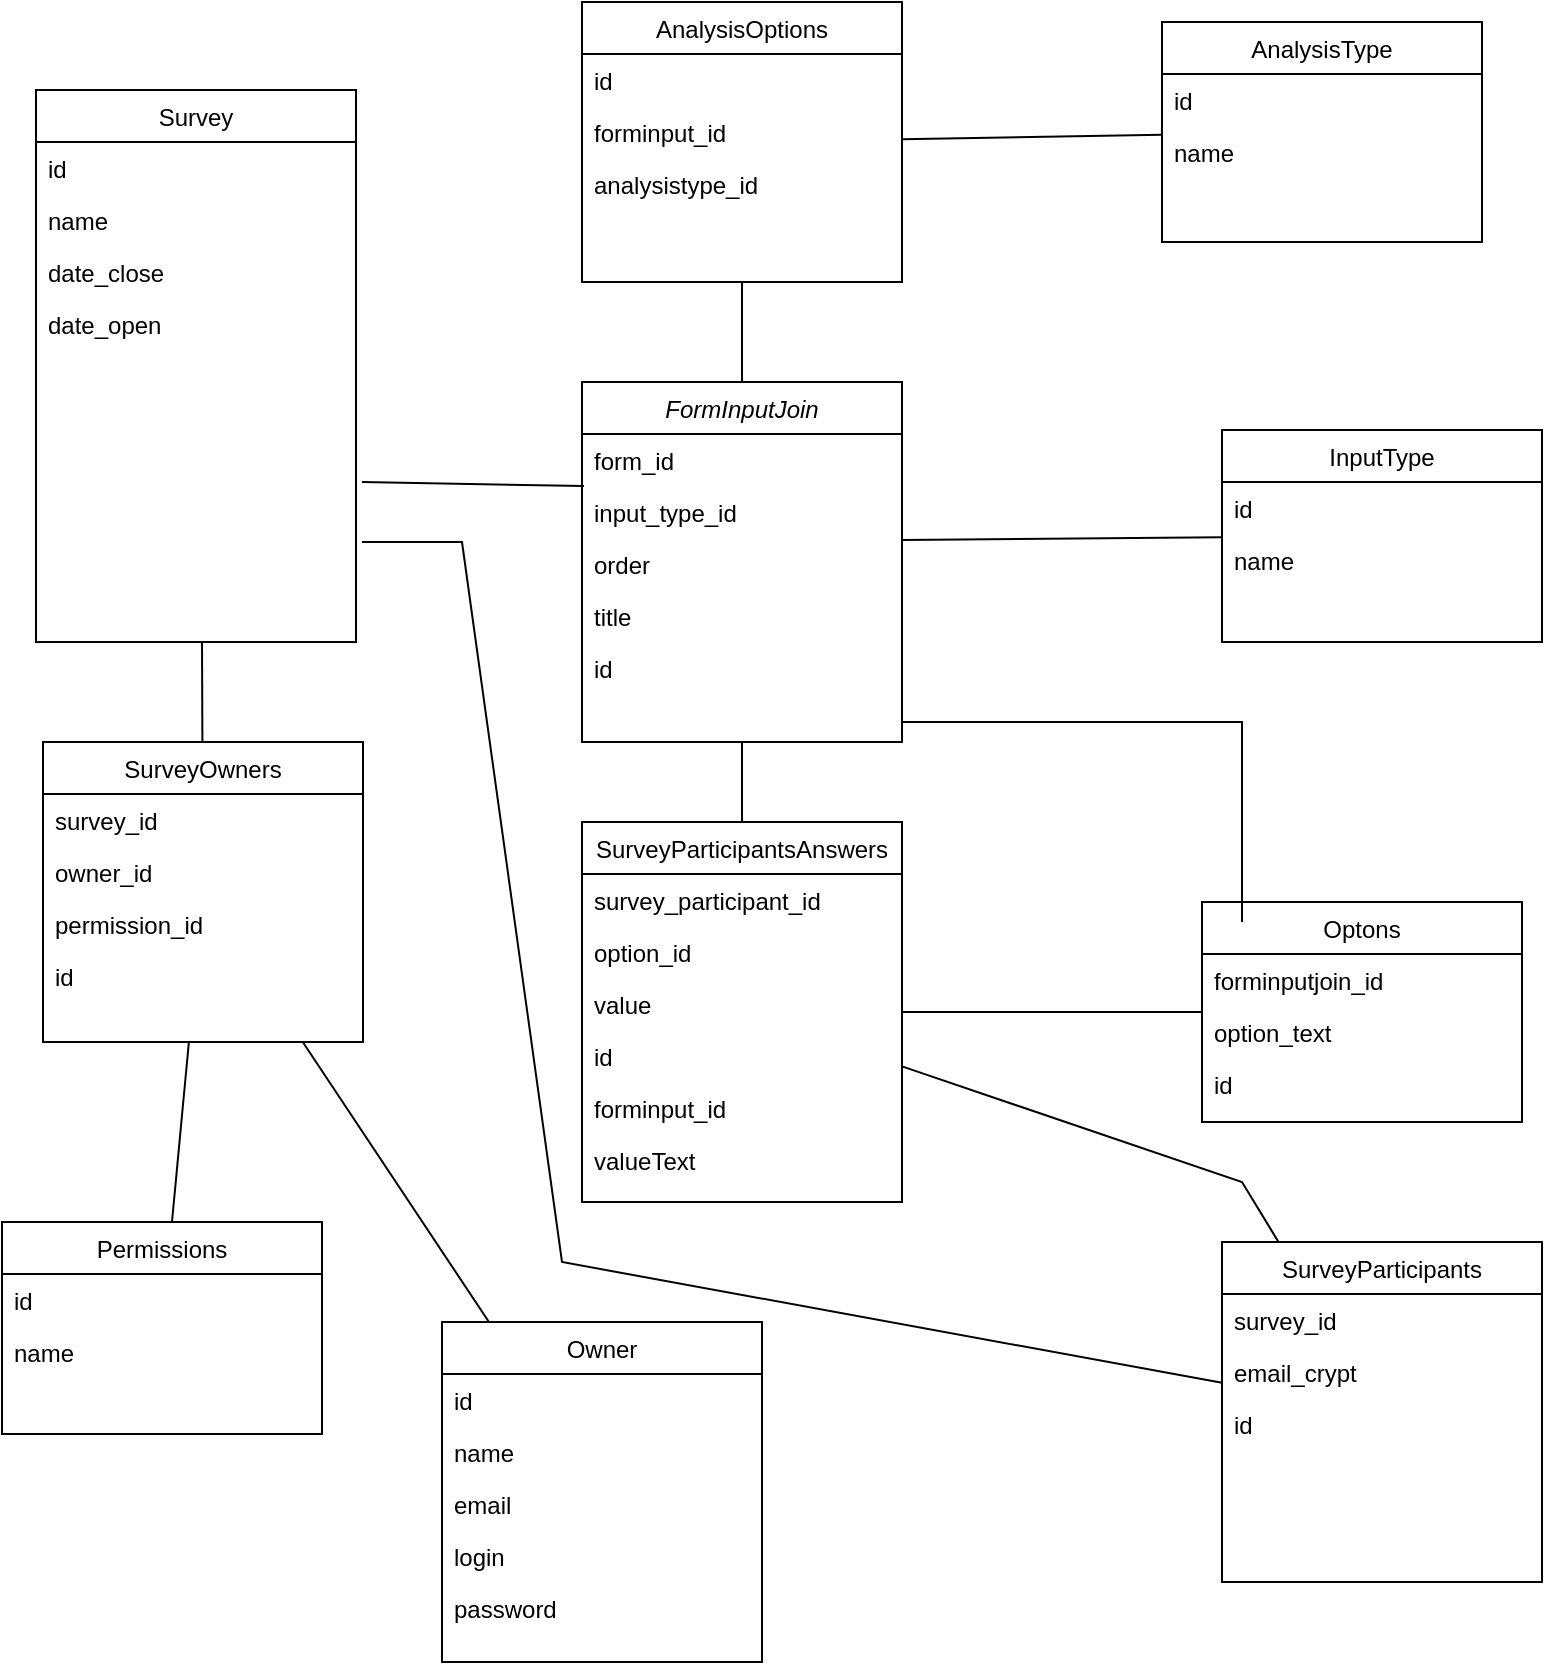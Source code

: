<mxfile version="22.0.4" type="github">
  <diagram id="C5RBs43oDa-KdzZeNtuy" name="Page-1">
    <mxGraphModel dx="1434" dy="726" grid="1" gridSize="10" guides="1" tooltips="1" connect="1" arrows="1" fold="1" page="1" pageScale="1" pageWidth="827" pageHeight="1169" math="0" shadow="0">
      <root>
        <mxCell id="WIyWlLk6GJQsqaUBKTNV-0" />
        <mxCell id="WIyWlLk6GJQsqaUBKTNV-1" parent="WIyWlLk6GJQsqaUBKTNV-0" />
        <mxCell id="zkfFHV4jXpPFQw0GAbJ--0" value="FormInputJoin" style="swimlane;fontStyle=2;align=center;verticalAlign=top;childLayout=stackLayout;horizontal=1;startSize=26;horizontalStack=0;resizeParent=1;resizeLast=0;collapsible=1;marginBottom=0;rounded=0;shadow=0;strokeWidth=1;" parent="WIyWlLk6GJQsqaUBKTNV-1" vertex="1">
          <mxGeometry x="310" y="270" width="160" height="180" as="geometry">
            <mxRectangle x="230" y="140" width="160" height="26" as="alternateBounds" />
          </mxGeometry>
        </mxCell>
        <mxCell id="zkfFHV4jXpPFQw0GAbJ--1" value="form_id" style="text;align=left;verticalAlign=top;spacingLeft=4;spacingRight=4;overflow=hidden;rotatable=0;points=[[0,0.5],[1,0.5]];portConstraint=eastwest;" parent="zkfFHV4jXpPFQw0GAbJ--0" vertex="1">
          <mxGeometry y="26" width="160" height="26" as="geometry" />
        </mxCell>
        <mxCell id="zkfFHV4jXpPFQw0GAbJ--2" value="input_type_id" style="text;align=left;verticalAlign=top;spacingLeft=4;spacingRight=4;overflow=hidden;rotatable=0;points=[[0,0.5],[1,0.5]];portConstraint=eastwest;rounded=0;shadow=0;html=0;" parent="zkfFHV4jXpPFQw0GAbJ--0" vertex="1">
          <mxGeometry y="52" width="160" height="26" as="geometry" />
        </mxCell>
        <mxCell id="zkfFHV4jXpPFQw0GAbJ--3" value="order" style="text;align=left;verticalAlign=top;spacingLeft=4;spacingRight=4;overflow=hidden;rotatable=0;points=[[0,0.5],[1,0.5]];portConstraint=eastwest;rounded=0;shadow=0;html=0;" parent="zkfFHV4jXpPFQw0GAbJ--0" vertex="1">
          <mxGeometry y="78" width="160" height="26" as="geometry" />
        </mxCell>
        <mxCell id="u7bgGWSY8uR-W4dwmGND-0" value="title" style="text;align=left;verticalAlign=top;spacingLeft=4;spacingRight=4;overflow=hidden;rotatable=0;points=[[0,0.5],[1,0.5]];portConstraint=eastwest;rounded=0;shadow=0;html=0;" parent="zkfFHV4jXpPFQw0GAbJ--0" vertex="1">
          <mxGeometry y="104" width="160" height="26" as="geometry" />
        </mxCell>
        <mxCell id="8-GbtZwTEeItu25B0TSr-12" value="id" style="text;align=left;verticalAlign=top;spacingLeft=4;spacingRight=4;overflow=hidden;rotatable=0;points=[[0,0.5],[1,0.5]];portConstraint=eastwest;rounded=0;shadow=0;html=0;" parent="zkfFHV4jXpPFQw0GAbJ--0" vertex="1">
          <mxGeometry y="130" width="160" height="26" as="geometry" />
        </mxCell>
        <mxCell id="zkfFHV4jXpPFQw0GAbJ--17" value="InputType" style="swimlane;fontStyle=0;align=center;verticalAlign=top;childLayout=stackLayout;horizontal=1;startSize=26;horizontalStack=0;resizeParent=1;resizeLast=0;collapsible=1;marginBottom=0;rounded=0;shadow=0;strokeWidth=1;" parent="WIyWlLk6GJQsqaUBKTNV-1" vertex="1">
          <mxGeometry x="630" y="294" width="160" height="106" as="geometry">
            <mxRectangle x="550" y="140" width="160" height="26" as="alternateBounds" />
          </mxGeometry>
        </mxCell>
        <mxCell id="zkfFHV4jXpPFQw0GAbJ--18" value="id&#xa;" style="text;align=left;verticalAlign=top;spacingLeft=4;spacingRight=4;overflow=hidden;rotatable=0;points=[[0,0.5],[1,0.5]];portConstraint=eastwest;" parent="zkfFHV4jXpPFQw0GAbJ--17" vertex="1">
          <mxGeometry y="26" width="160" height="26" as="geometry" />
        </mxCell>
        <mxCell id="zkfFHV4jXpPFQw0GAbJ--19" value="name" style="text;align=left;verticalAlign=top;spacingLeft=4;spacingRight=4;overflow=hidden;rotatable=0;points=[[0,0.5],[1,0.5]];portConstraint=eastwest;rounded=0;shadow=0;html=0;" parent="zkfFHV4jXpPFQw0GAbJ--17" vertex="1">
          <mxGeometry y="52" width="160" height="26" as="geometry" />
        </mxCell>
        <mxCell id="kOu6i0DTDplSP8PJNy0f-0" value="Survey" style="swimlane;fontStyle=0;align=center;verticalAlign=top;childLayout=stackLayout;horizontal=1;startSize=26;horizontalStack=0;resizeParent=1;resizeLast=0;collapsible=1;marginBottom=0;rounded=0;shadow=0;strokeWidth=1;" parent="WIyWlLk6GJQsqaUBKTNV-1" vertex="1">
          <mxGeometry x="37" y="124" width="160" height="276" as="geometry">
            <mxRectangle x="550" y="140" width="160" height="26" as="alternateBounds" />
          </mxGeometry>
        </mxCell>
        <mxCell id="kOu6i0DTDplSP8PJNy0f-1" value="id&#xa;" style="text;align=left;verticalAlign=top;spacingLeft=4;spacingRight=4;overflow=hidden;rotatable=0;points=[[0,0.5],[1,0.5]];portConstraint=eastwest;" parent="kOu6i0DTDplSP8PJNy0f-0" vertex="1">
          <mxGeometry y="26" width="160" height="26" as="geometry" />
        </mxCell>
        <mxCell id="kOu6i0DTDplSP8PJNy0f-2" value="name" style="text;align=left;verticalAlign=top;spacingLeft=4;spacingRight=4;overflow=hidden;rotatable=0;points=[[0,0.5],[1,0.5]];portConstraint=eastwest;rounded=0;shadow=0;html=0;" parent="kOu6i0DTDplSP8PJNy0f-0" vertex="1">
          <mxGeometry y="52" width="160" height="26" as="geometry" />
        </mxCell>
        <mxCell id="kOu6i0DTDplSP8PJNy0f-6" value="date_close" style="text;align=left;verticalAlign=top;spacingLeft=4;spacingRight=4;overflow=hidden;rotatable=0;points=[[0,0.5],[1,0.5]];portConstraint=eastwest;rounded=0;shadow=0;html=0;" parent="kOu6i0DTDplSP8PJNy0f-0" vertex="1">
          <mxGeometry y="78" width="160" height="26" as="geometry" />
        </mxCell>
        <mxCell id="kOu6i0DTDplSP8PJNy0f-7" value="date_open" style="text;align=left;verticalAlign=top;spacingLeft=4;spacingRight=4;overflow=hidden;rotatable=0;points=[[0,0.5],[1,0.5]];portConstraint=eastwest;rounded=0;shadow=0;html=0;" parent="kOu6i0DTDplSP8PJNy0f-0" vertex="1">
          <mxGeometry y="104" width="160" height="26" as="geometry" />
        </mxCell>
        <mxCell id="kOu6i0DTDplSP8PJNy0f-10" value="" style="endArrow=none;html=1;rounded=0;entryX=0.006;entryY=0;entryDx=0;entryDy=0;entryPerimeter=0;" parent="WIyWlLk6GJQsqaUBKTNV-1" target="zkfFHV4jXpPFQw0GAbJ--2" edge="1">
          <mxGeometry width="50" height="50" relative="1" as="geometry">
            <mxPoint x="200" y="320" as="sourcePoint" />
            <mxPoint x="440" y="400" as="targetPoint" />
          </mxGeometry>
        </mxCell>
        <mxCell id="u7bgGWSY8uR-W4dwmGND-2" value="Owner" style="swimlane;fontStyle=0;align=center;verticalAlign=top;childLayout=stackLayout;horizontal=1;startSize=26;horizontalStack=0;resizeParent=1;resizeLast=0;collapsible=1;marginBottom=0;rounded=0;shadow=0;strokeWidth=1;" parent="WIyWlLk6GJQsqaUBKTNV-1" vertex="1">
          <mxGeometry x="240" y="740" width="160" height="170" as="geometry">
            <mxRectangle x="550" y="140" width="160" height="26" as="alternateBounds" />
          </mxGeometry>
        </mxCell>
        <mxCell id="u7bgGWSY8uR-W4dwmGND-3" value="id&#xa;" style="text;align=left;verticalAlign=top;spacingLeft=4;spacingRight=4;overflow=hidden;rotatable=0;points=[[0,0.5],[1,0.5]];portConstraint=eastwest;" parent="u7bgGWSY8uR-W4dwmGND-2" vertex="1">
          <mxGeometry y="26" width="160" height="26" as="geometry" />
        </mxCell>
        <mxCell id="u7bgGWSY8uR-W4dwmGND-5" value="name" style="text;align=left;verticalAlign=top;spacingLeft=4;spacingRight=4;overflow=hidden;rotatable=0;points=[[0,0.5],[1,0.5]];portConstraint=eastwest;rounded=0;shadow=0;html=0;" parent="u7bgGWSY8uR-W4dwmGND-2" vertex="1">
          <mxGeometry y="52" width="160" height="26" as="geometry" />
        </mxCell>
        <mxCell id="u7bgGWSY8uR-W4dwmGND-6" value="email" style="text;align=left;verticalAlign=top;spacingLeft=4;spacingRight=4;overflow=hidden;rotatable=0;points=[[0,0.5],[1,0.5]];portConstraint=eastwest;rounded=0;shadow=0;html=0;" parent="u7bgGWSY8uR-W4dwmGND-2" vertex="1">
          <mxGeometry y="78" width="160" height="26" as="geometry" />
        </mxCell>
        <mxCell id="u7bgGWSY8uR-W4dwmGND-7" value="login" style="text;align=left;verticalAlign=top;spacingLeft=4;spacingRight=4;overflow=hidden;rotatable=0;points=[[0,0.5],[1,0.5]];portConstraint=eastwest;rounded=0;shadow=0;html=0;" parent="u7bgGWSY8uR-W4dwmGND-2" vertex="1">
          <mxGeometry y="104" width="160" height="26" as="geometry" />
        </mxCell>
        <mxCell id="u7bgGWSY8uR-W4dwmGND-8" value="password" style="text;align=left;verticalAlign=top;spacingLeft=4;spacingRight=4;overflow=hidden;rotatable=0;points=[[0,0.5],[1,0.5]];portConstraint=eastwest;rounded=0;shadow=0;html=0;" parent="u7bgGWSY8uR-W4dwmGND-2" vertex="1">
          <mxGeometry y="130" width="160" height="26" as="geometry" />
        </mxCell>
        <mxCell id="u7bgGWSY8uR-W4dwmGND-10" value="SurveyOwners" style="swimlane;fontStyle=0;align=center;verticalAlign=top;childLayout=stackLayout;horizontal=1;startSize=26;horizontalStack=0;resizeParent=1;resizeLast=0;collapsible=1;marginBottom=0;rounded=0;shadow=0;strokeWidth=1;" parent="WIyWlLk6GJQsqaUBKTNV-1" vertex="1">
          <mxGeometry x="40.5" y="450" width="160" height="150" as="geometry">
            <mxRectangle x="550" y="140" width="160" height="26" as="alternateBounds" />
          </mxGeometry>
        </mxCell>
        <mxCell id="u7bgGWSY8uR-W4dwmGND-11" value="survey_id" style="text;align=left;verticalAlign=top;spacingLeft=4;spacingRight=4;overflow=hidden;rotatable=0;points=[[0,0.5],[1,0.5]];portConstraint=eastwest;" parent="u7bgGWSY8uR-W4dwmGND-10" vertex="1">
          <mxGeometry y="26" width="160" height="26" as="geometry" />
        </mxCell>
        <mxCell id="u7bgGWSY8uR-W4dwmGND-12" value="owner_id" style="text;align=left;verticalAlign=top;spacingLeft=4;spacingRight=4;overflow=hidden;rotatable=0;points=[[0,0.5],[1,0.5]];portConstraint=eastwest;rounded=0;shadow=0;html=0;" parent="u7bgGWSY8uR-W4dwmGND-10" vertex="1">
          <mxGeometry y="52" width="160" height="26" as="geometry" />
        </mxCell>
        <mxCell id="u7bgGWSY8uR-W4dwmGND-13" value="permission_id" style="text;align=left;verticalAlign=top;spacingLeft=4;spacingRight=4;overflow=hidden;rotatable=0;points=[[0,0.5],[1,0.5]];portConstraint=eastwest;rounded=0;shadow=0;html=0;" parent="u7bgGWSY8uR-W4dwmGND-10" vertex="1">
          <mxGeometry y="78" width="160" height="26" as="geometry" />
        </mxCell>
        <mxCell id="8-GbtZwTEeItu25B0TSr-10" value="id" style="text;align=left;verticalAlign=top;spacingLeft=4;spacingRight=4;overflow=hidden;rotatable=0;points=[[0,0.5],[1,0.5]];portConstraint=eastwest;rounded=0;shadow=0;html=0;" parent="u7bgGWSY8uR-W4dwmGND-10" vertex="1">
          <mxGeometry y="104" width="160" height="26" as="geometry" />
        </mxCell>
        <mxCell id="u7bgGWSY8uR-W4dwmGND-18" value="Optons" style="swimlane;fontStyle=0;align=center;verticalAlign=top;childLayout=stackLayout;horizontal=1;startSize=26;horizontalStack=0;resizeParent=1;resizeLast=0;collapsible=1;marginBottom=0;rounded=0;shadow=0;strokeWidth=1;" parent="WIyWlLk6GJQsqaUBKTNV-1" vertex="1">
          <mxGeometry x="620" y="530" width="160" height="110" as="geometry">
            <mxRectangle x="550" y="140" width="160" height="26" as="alternateBounds" />
          </mxGeometry>
        </mxCell>
        <mxCell id="u7bgGWSY8uR-W4dwmGND-19" value="forminputjoin_id" style="text;align=left;verticalAlign=top;spacingLeft=4;spacingRight=4;overflow=hidden;rotatable=0;points=[[0,0.5],[1,0.5]];portConstraint=eastwest;" parent="u7bgGWSY8uR-W4dwmGND-18" vertex="1">
          <mxGeometry y="26" width="160" height="26" as="geometry" />
        </mxCell>
        <mxCell id="u7bgGWSY8uR-W4dwmGND-20" value="option_text" style="text;align=left;verticalAlign=top;spacingLeft=4;spacingRight=4;overflow=hidden;rotatable=0;points=[[0,0.5],[1,0.5]];portConstraint=eastwest;rounded=0;shadow=0;html=0;" parent="u7bgGWSY8uR-W4dwmGND-18" vertex="1">
          <mxGeometry y="52" width="160" height="26" as="geometry" />
        </mxCell>
        <mxCell id="u7bgGWSY8uR-W4dwmGND-37" value="id&#xa;" style="text;align=left;verticalAlign=top;spacingLeft=4;spacingRight=4;overflow=hidden;rotatable=0;points=[[0,0.5],[1,0.5]];portConstraint=eastwest;" parent="u7bgGWSY8uR-W4dwmGND-18" vertex="1">
          <mxGeometry y="78" width="160" height="26" as="geometry" />
        </mxCell>
        <mxCell id="u7bgGWSY8uR-W4dwmGND-24" value="SurveyParticipants" style="swimlane;fontStyle=0;align=center;verticalAlign=top;childLayout=stackLayout;horizontal=1;startSize=26;horizontalStack=0;resizeParent=1;resizeLast=0;collapsible=1;marginBottom=0;rounded=0;shadow=0;strokeWidth=1;" parent="WIyWlLk6GJQsqaUBKTNV-1" vertex="1">
          <mxGeometry x="630" y="700" width="160" height="170" as="geometry">
            <mxRectangle x="550" y="140" width="160" height="26" as="alternateBounds" />
          </mxGeometry>
        </mxCell>
        <mxCell id="u7bgGWSY8uR-W4dwmGND-25" value="survey_id" style="text;align=left;verticalAlign=top;spacingLeft=4;spacingRight=4;overflow=hidden;rotatable=0;points=[[0,0.5],[1,0.5]];portConstraint=eastwest;" parent="u7bgGWSY8uR-W4dwmGND-24" vertex="1">
          <mxGeometry y="26" width="160" height="26" as="geometry" />
        </mxCell>
        <mxCell id="u7bgGWSY8uR-W4dwmGND-26" value="email_crypt" style="text;align=left;verticalAlign=top;spacingLeft=4;spacingRight=4;overflow=hidden;rotatable=0;points=[[0,0.5],[1,0.5]];portConstraint=eastwest;rounded=0;shadow=0;html=0;" parent="u7bgGWSY8uR-W4dwmGND-24" vertex="1">
          <mxGeometry y="52" width="160" height="26" as="geometry" />
        </mxCell>
        <mxCell id="u7bgGWSY8uR-W4dwmGND-30" value="id&#xa;" style="text;align=left;verticalAlign=top;spacingLeft=4;spacingRight=4;overflow=hidden;rotatable=0;points=[[0,0.5],[1,0.5]];portConstraint=eastwest;" parent="u7bgGWSY8uR-W4dwmGND-24" vertex="1">
          <mxGeometry y="78" width="160" height="26" as="geometry" />
        </mxCell>
        <mxCell id="u7bgGWSY8uR-W4dwmGND-31" value="SurveyParticipantsAnswers" style="swimlane;fontStyle=0;align=center;verticalAlign=top;childLayout=stackLayout;horizontal=1;startSize=26;horizontalStack=0;resizeParent=1;resizeLast=0;collapsible=1;marginBottom=0;rounded=0;shadow=0;strokeWidth=1;" parent="WIyWlLk6GJQsqaUBKTNV-1" vertex="1">
          <mxGeometry x="310" y="490" width="160" height="190" as="geometry">
            <mxRectangle x="550" y="140" width="160" height="26" as="alternateBounds" />
          </mxGeometry>
        </mxCell>
        <mxCell id="u7bgGWSY8uR-W4dwmGND-32" value="survey_participant_id" style="text;align=left;verticalAlign=top;spacingLeft=4;spacingRight=4;overflow=hidden;rotatable=0;points=[[0,0.5],[1,0.5]];portConstraint=eastwest;" parent="u7bgGWSY8uR-W4dwmGND-31" vertex="1">
          <mxGeometry y="26" width="160" height="26" as="geometry" />
        </mxCell>
        <mxCell id="u7bgGWSY8uR-W4dwmGND-33" value="option_id" style="text;align=left;verticalAlign=top;spacingLeft=4;spacingRight=4;overflow=hidden;rotatable=0;points=[[0,0.5],[1,0.5]];portConstraint=eastwest;rounded=0;shadow=0;html=0;" parent="u7bgGWSY8uR-W4dwmGND-31" vertex="1">
          <mxGeometry y="52" width="160" height="26" as="geometry" />
        </mxCell>
        <mxCell id="u7bgGWSY8uR-W4dwmGND-34" value="value" style="text;align=left;verticalAlign=top;spacingLeft=4;spacingRight=4;overflow=hidden;rotatable=0;points=[[0,0.5],[1,0.5]];portConstraint=eastwest;rounded=0;shadow=0;html=0;" parent="u7bgGWSY8uR-W4dwmGND-31" vertex="1">
          <mxGeometry y="78" width="160" height="26" as="geometry" />
        </mxCell>
        <mxCell id="u7bgGWSY8uR-W4dwmGND-36" value="id&#xa;" style="text;align=left;verticalAlign=top;spacingLeft=4;spacingRight=4;overflow=hidden;rotatable=0;points=[[0,0.5],[1,0.5]];portConstraint=eastwest;" parent="u7bgGWSY8uR-W4dwmGND-31" vertex="1">
          <mxGeometry y="104" width="160" height="26" as="geometry" />
        </mxCell>
        <mxCell id="8-GbtZwTEeItu25B0TSr-8" value="forminput_id" style="text;align=left;verticalAlign=top;spacingLeft=4;spacingRight=4;overflow=hidden;rotatable=0;points=[[0,0.5],[1,0.5]];portConstraint=eastwest;rounded=0;shadow=0;html=0;" parent="u7bgGWSY8uR-W4dwmGND-31" vertex="1">
          <mxGeometry y="130" width="160" height="26" as="geometry" />
        </mxCell>
        <mxCell id="8-GbtZwTEeItu25B0TSr-24" value="valueText" style="text;align=left;verticalAlign=top;spacingLeft=4;spacingRight=4;overflow=hidden;rotatable=0;points=[[0,0.5],[1,0.5]];portConstraint=eastwest;rounded=0;shadow=0;html=0;" parent="u7bgGWSY8uR-W4dwmGND-31" vertex="1">
          <mxGeometry y="156" width="160" height="26" as="geometry" />
        </mxCell>
        <mxCell id="8-GbtZwTEeItu25B0TSr-0" value="" style="endArrow=none;html=1;rounded=0;" parent="WIyWlLk6GJQsqaUBKTNV-1" source="u7bgGWSY8uR-W4dwmGND-10" edge="1">
          <mxGeometry width="50" height="50" relative="1" as="geometry">
            <mxPoint x="373" y="486" as="sourcePoint" />
            <mxPoint x="120" y="400" as="targetPoint" />
          </mxGeometry>
        </mxCell>
        <mxCell id="8-GbtZwTEeItu25B0TSr-1" value="" style="endArrow=none;html=1;rounded=0;" parent="WIyWlLk6GJQsqaUBKTNV-1" source="u7bgGWSY8uR-W4dwmGND-2" target="u7bgGWSY8uR-W4dwmGND-10" edge="1">
          <mxGeometry width="50" height="50" relative="1" as="geometry">
            <mxPoint x="450" y="520" as="sourcePoint" />
            <mxPoint x="500" y="470" as="targetPoint" />
          </mxGeometry>
        </mxCell>
        <mxCell id="8-GbtZwTEeItu25B0TSr-2" value="" style="endArrow=none;html=1;rounded=0;" parent="WIyWlLk6GJQsqaUBKTNV-1" source="u7bgGWSY8uR-W4dwmGND-24" edge="1">
          <mxGeometry width="50" height="50" relative="1" as="geometry">
            <mxPoint x="450" y="520" as="sourcePoint" />
            <mxPoint x="200" y="350" as="targetPoint" />
            <Array as="points">
              <mxPoint x="300" y="710" />
              <mxPoint x="250" y="350" />
            </Array>
          </mxGeometry>
        </mxCell>
        <mxCell id="8-GbtZwTEeItu25B0TSr-3" value="" style="endArrow=none;html=1;rounded=0;exitX=0.125;exitY=0.091;exitDx=0;exitDy=0;exitPerimeter=0;" parent="WIyWlLk6GJQsqaUBKTNV-1" source="u7bgGWSY8uR-W4dwmGND-18" edge="1">
          <mxGeometry width="50" height="50" relative="1" as="geometry">
            <mxPoint x="450" y="520" as="sourcePoint" />
            <mxPoint x="470" y="440" as="targetPoint" />
            <Array as="points">
              <mxPoint x="640" y="440" />
            </Array>
          </mxGeometry>
        </mxCell>
        <mxCell id="8-GbtZwTEeItu25B0TSr-4" value="" style="endArrow=none;html=1;rounded=0;" parent="WIyWlLk6GJQsqaUBKTNV-1" source="u7bgGWSY8uR-W4dwmGND-31" target="u7bgGWSY8uR-W4dwmGND-18" edge="1">
          <mxGeometry width="50" height="50" relative="1" as="geometry">
            <mxPoint x="450" y="520" as="sourcePoint" />
            <mxPoint x="500" y="470" as="targetPoint" />
          </mxGeometry>
        </mxCell>
        <mxCell id="8-GbtZwTEeItu25B0TSr-5" value="" style="endArrow=none;html=1;rounded=0;" parent="WIyWlLk6GJQsqaUBKTNV-1" source="u7bgGWSY8uR-W4dwmGND-24" target="u7bgGWSY8uR-W4dwmGND-31" edge="1">
          <mxGeometry width="50" height="50" relative="1" as="geometry">
            <mxPoint x="450" y="520" as="sourcePoint" />
            <mxPoint x="500" y="470" as="targetPoint" />
            <Array as="points">
              <mxPoint x="640" y="670" />
            </Array>
          </mxGeometry>
        </mxCell>
        <mxCell id="8-GbtZwTEeItu25B0TSr-9" value="" style="endArrow=none;html=1;rounded=0;" parent="WIyWlLk6GJQsqaUBKTNV-1" source="u7bgGWSY8uR-W4dwmGND-31" target="zkfFHV4jXpPFQw0GAbJ--0" edge="1">
          <mxGeometry width="50" height="50" relative="1" as="geometry">
            <mxPoint x="450" y="520" as="sourcePoint" />
            <mxPoint x="500" y="470" as="targetPoint" />
          </mxGeometry>
        </mxCell>
        <mxCell id="8-GbtZwTEeItu25B0TSr-13" value="AnalysisOptions" style="swimlane;fontStyle=0;align=center;verticalAlign=top;childLayout=stackLayout;horizontal=1;startSize=26;horizontalStack=0;resizeParent=1;resizeLast=0;collapsible=1;marginBottom=0;rounded=0;shadow=0;strokeWidth=1;" parent="WIyWlLk6GJQsqaUBKTNV-1" vertex="1">
          <mxGeometry x="310" y="80" width="160" height="140" as="geometry">
            <mxRectangle x="550" y="140" width="160" height="26" as="alternateBounds" />
          </mxGeometry>
        </mxCell>
        <mxCell id="8-GbtZwTEeItu25B0TSr-14" value="id&#xa;" style="text;align=left;verticalAlign=top;spacingLeft=4;spacingRight=4;overflow=hidden;rotatable=0;points=[[0,0.5],[1,0.5]];portConstraint=eastwest;" parent="8-GbtZwTEeItu25B0TSr-13" vertex="1">
          <mxGeometry y="26" width="160" height="26" as="geometry" />
        </mxCell>
        <mxCell id="8-GbtZwTEeItu25B0TSr-15" value="forminput_id" style="text;align=left;verticalAlign=top;spacingLeft=4;spacingRight=4;overflow=hidden;rotatable=0;points=[[0,0.5],[1,0.5]];portConstraint=eastwest;rounded=0;shadow=0;html=0;" parent="8-GbtZwTEeItu25B0TSr-13" vertex="1">
          <mxGeometry y="52" width="160" height="26" as="geometry" />
        </mxCell>
        <mxCell id="8-GbtZwTEeItu25B0TSr-16" value="analysistype_id" style="text;align=left;verticalAlign=top;spacingLeft=4;spacingRight=4;overflow=hidden;rotatable=0;points=[[0,0.5],[1,0.5]];portConstraint=eastwest;rounded=0;shadow=0;html=0;" parent="8-GbtZwTEeItu25B0TSr-13" vertex="1">
          <mxGeometry y="78" width="160" height="26" as="geometry" />
        </mxCell>
        <mxCell id="8-GbtZwTEeItu25B0TSr-17" value="" style="endArrow=none;html=1;rounded=0;" parent="WIyWlLk6GJQsqaUBKTNV-1" source="zkfFHV4jXpPFQw0GAbJ--0" target="8-GbtZwTEeItu25B0TSr-13" edge="1">
          <mxGeometry width="50" height="50" relative="1" as="geometry">
            <mxPoint x="450" y="520" as="sourcePoint" />
            <mxPoint x="500" y="470" as="targetPoint" />
          </mxGeometry>
        </mxCell>
        <mxCell id="8-GbtZwTEeItu25B0TSr-18" value="AnalysisType" style="swimlane;fontStyle=0;align=center;verticalAlign=top;childLayout=stackLayout;horizontal=1;startSize=26;horizontalStack=0;resizeParent=1;resizeLast=0;collapsible=1;marginBottom=0;rounded=0;shadow=0;strokeWidth=1;" parent="WIyWlLk6GJQsqaUBKTNV-1" vertex="1">
          <mxGeometry x="600" y="90" width="160" height="110" as="geometry">
            <mxRectangle x="550" y="140" width="160" height="26" as="alternateBounds" />
          </mxGeometry>
        </mxCell>
        <mxCell id="8-GbtZwTEeItu25B0TSr-19" value="id" style="text;align=left;verticalAlign=top;spacingLeft=4;spacingRight=4;overflow=hidden;rotatable=0;points=[[0,0.5],[1,0.5]];portConstraint=eastwest;" parent="8-GbtZwTEeItu25B0TSr-18" vertex="1">
          <mxGeometry y="26" width="160" height="26" as="geometry" />
        </mxCell>
        <mxCell id="8-GbtZwTEeItu25B0TSr-20" value="name" style="text;align=left;verticalAlign=top;spacingLeft=4;spacingRight=4;overflow=hidden;rotatable=0;points=[[0,0.5],[1,0.5]];portConstraint=eastwest;rounded=0;shadow=0;html=0;" parent="8-GbtZwTEeItu25B0TSr-18" vertex="1">
          <mxGeometry y="52" width="160" height="26" as="geometry" />
        </mxCell>
        <mxCell id="8-GbtZwTEeItu25B0TSr-22" value="" style="endArrow=none;html=1;rounded=0;" parent="WIyWlLk6GJQsqaUBKTNV-1" source="8-GbtZwTEeItu25B0TSr-13" target="8-GbtZwTEeItu25B0TSr-18" edge="1">
          <mxGeometry width="50" height="50" relative="1" as="geometry">
            <mxPoint x="450" y="520" as="sourcePoint" />
            <mxPoint x="500" y="470" as="targetPoint" />
          </mxGeometry>
        </mxCell>
        <mxCell id="8-GbtZwTEeItu25B0TSr-23" value="" style="endArrow=none;html=1;rounded=0;exitX=1;exitY=0.038;exitDx=0;exitDy=0;exitPerimeter=0;" parent="WIyWlLk6GJQsqaUBKTNV-1" source="zkfFHV4jXpPFQw0GAbJ--3" target="zkfFHV4jXpPFQw0GAbJ--17" edge="1">
          <mxGeometry width="50" height="50" relative="1" as="geometry">
            <mxPoint x="450" y="520" as="sourcePoint" />
            <mxPoint x="500" y="470" as="targetPoint" />
          </mxGeometry>
        </mxCell>
        <mxCell id="FLMcfcCPaVBWkpBxLue3-0" value="Permissions" style="swimlane;fontStyle=0;align=center;verticalAlign=top;childLayout=stackLayout;horizontal=1;startSize=26;horizontalStack=0;resizeParent=1;resizeLast=0;collapsible=1;marginBottom=0;rounded=0;shadow=0;strokeWidth=1;" vertex="1" parent="WIyWlLk6GJQsqaUBKTNV-1">
          <mxGeometry x="20" y="690" width="160" height="106" as="geometry">
            <mxRectangle x="550" y="140" width="160" height="26" as="alternateBounds" />
          </mxGeometry>
        </mxCell>
        <mxCell id="FLMcfcCPaVBWkpBxLue3-1" value="id&#xa;" style="text;align=left;verticalAlign=top;spacingLeft=4;spacingRight=4;overflow=hidden;rotatable=0;points=[[0,0.5],[1,0.5]];portConstraint=eastwest;" vertex="1" parent="FLMcfcCPaVBWkpBxLue3-0">
          <mxGeometry y="26" width="160" height="26" as="geometry" />
        </mxCell>
        <mxCell id="FLMcfcCPaVBWkpBxLue3-2" value="name" style="text;align=left;verticalAlign=top;spacingLeft=4;spacingRight=4;overflow=hidden;rotatable=0;points=[[0,0.5],[1,0.5]];portConstraint=eastwest;rounded=0;shadow=0;html=0;" vertex="1" parent="FLMcfcCPaVBWkpBxLue3-0">
          <mxGeometry y="52" width="160" height="26" as="geometry" />
        </mxCell>
        <mxCell id="FLMcfcCPaVBWkpBxLue3-3" value="" style="endArrow=none;html=1;rounded=0;" edge="1" parent="WIyWlLk6GJQsqaUBKTNV-1" source="FLMcfcCPaVBWkpBxLue3-0" target="u7bgGWSY8uR-W4dwmGND-10">
          <mxGeometry width="50" height="50" relative="1" as="geometry">
            <mxPoint x="390" y="600" as="sourcePoint" />
            <mxPoint x="440" y="550" as="targetPoint" />
          </mxGeometry>
        </mxCell>
      </root>
    </mxGraphModel>
  </diagram>
</mxfile>
